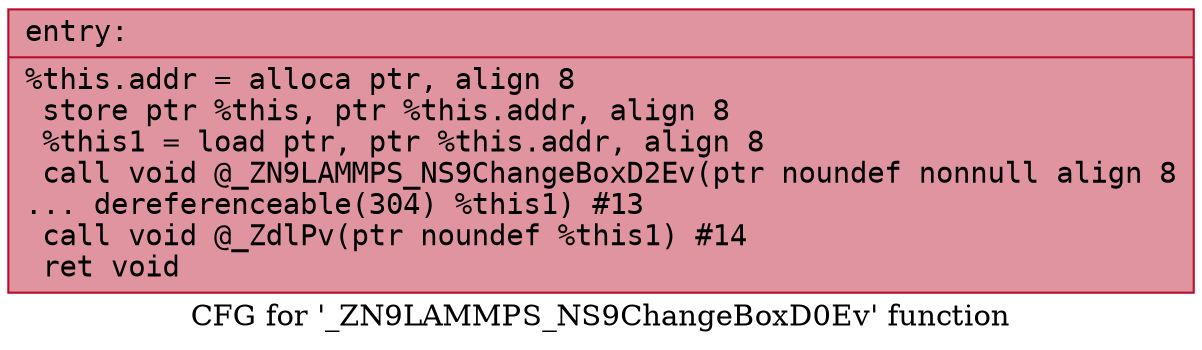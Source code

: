 digraph "CFG for '_ZN9LAMMPS_NS9ChangeBoxD0Ev' function" {
	label="CFG for '_ZN9LAMMPS_NS9ChangeBoxD0Ev' function";

	Node0x561623d24010 [shape=record,color="#b70d28ff", style=filled, fillcolor="#b70d2870" fontname="Courier",label="{entry:\l|  %this.addr = alloca ptr, align 8\l  store ptr %this, ptr %this.addr, align 8\l  %this1 = load ptr, ptr %this.addr, align 8\l  call void @_ZN9LAMMPS_NS9ChangeBoxD2Ev(ptr noundef nonnull align 8\l... dereferenceable(304) %this1) #13\l  call void @_ZdlPv(ptr noundef %this1) #14\l  ret void\l}"];
}
